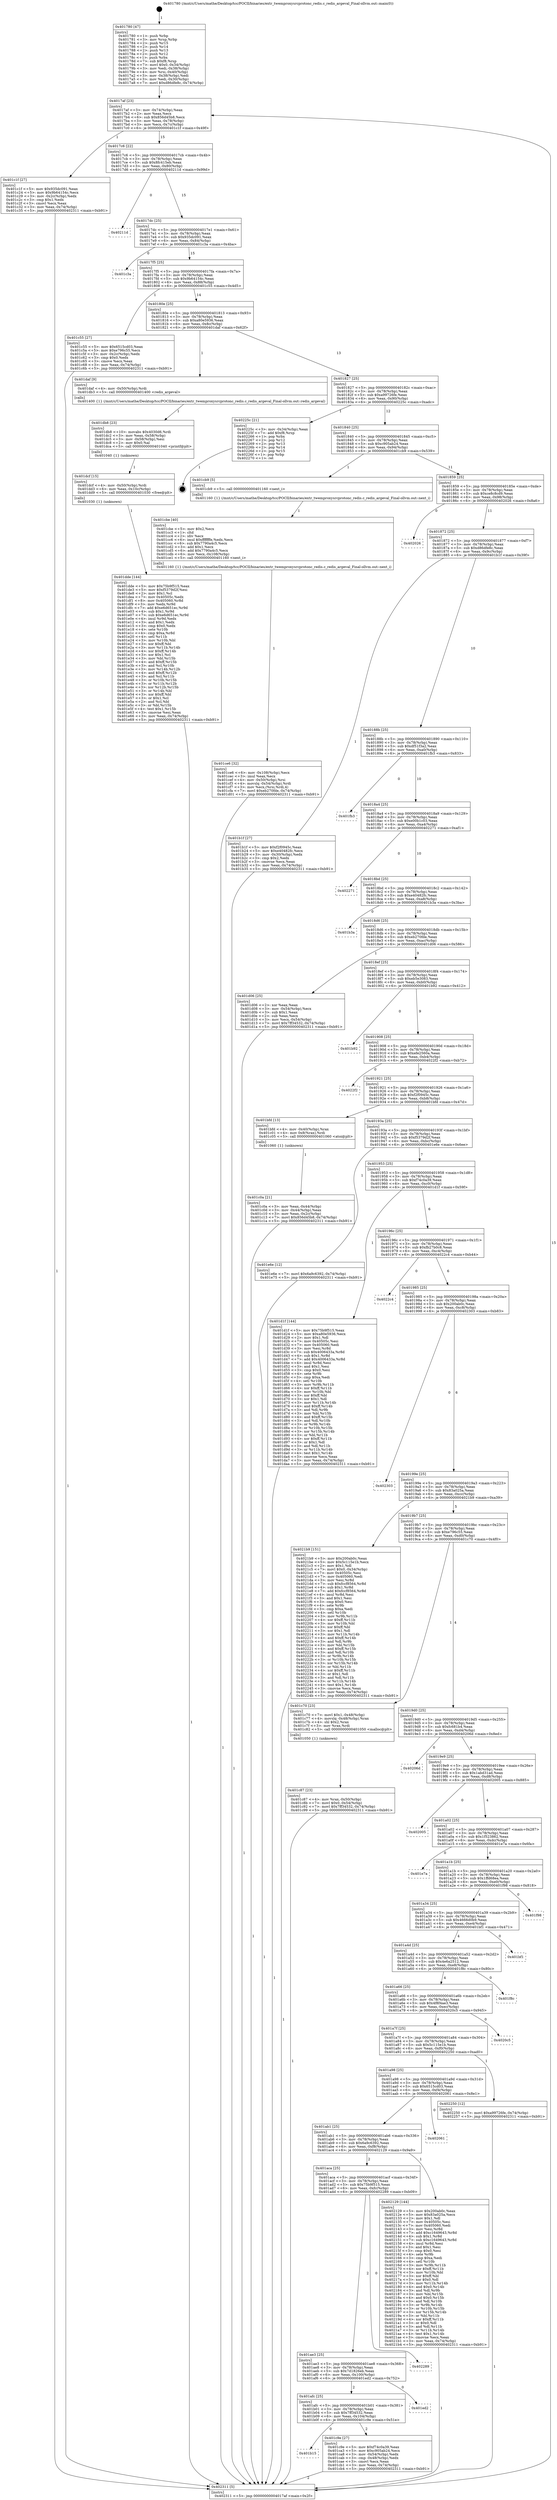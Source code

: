 digraph "0x401780" {
  label = "0x401780 (/mnt/c/Users/mathe/Desktop/tcc/POCII/binaries/extr_twemproxysrcprotonc_redis.c_redis_argeval_Final-ollvm.out::main(0))"
  labelloc = "t"
  node[shape=record]

  Entry [label="",width=0.3,height=0.3,shape=circle,fillcolor=black,style=filled]
  "0x4017af" [label="{
     0x4017af [23]\l
     | [instrs]\l
     &nbsp;&nbsp;0x4017af \<+3\>: mov -0x74(%rbp),%eax\l
     &nbsp;&nbsp;0x4017b2 \<+2\>: mov %eax,%ecx\l
     &nbsp;&nbsp;0x4017b4 \<+6\>: sub $0x856d45b8,%ecx\l
     &nbsp;&nbsp;0x4017ba \<+3\>: mov %eax,-0x78(%rbp)\l
     &nbsp;&nbsp;0x4017bd \<+3\>: mov %ecx,-0x7c(%rbp)\l
     &nbsp;&nbsp;0x4017c0 \<+6\>: je 0000000000401c1f \<main+0x49f\>\l
  }"]
  "0x401c1f" [label="{
     0x401c1f [27]\l
     | [instrs]\l
     &nbsp;&nbsp;0x401c1f \<+5\>: mov $0x935dc091,%eax\l
     &nbsp;&nbsp;0x401c24 \<+5\>: mov $0x9b64154c,%ecx\l
     &nbsp;&nbsp;0x401c29 \<+3\>: mov -0x2c(%rbp),%edx\l
     &nbsp;&nbsp;0x401c2c \<+3\>: cmp $0x1,%edx\l
     &nbsp;&nbsp;0x401c2f \<+3\>: cmovl %ecx,%eax\l
     &nbsp;&nbsp;0x401c32 \<+3\>: mov %eax,-0x74(%rbp)\l
     &nbsp;&nbsp;0x401c35 \<+5\>: jmp 0000000000402311 \<main+0xb91\>\l
  }"]
  "0x4017c6" [label="{
     0x4017c6 [22]\l
     | [instrs]\l
     &nbsp;&nbsp;0x4017c6 \<+5\>: jmp 00000000004017cb \<main+0x4b\>\l
     &nbsp;&nbsp;0x4017cb \<+3\>: mov -0x78(%rbp),%eax\l
     &nbsp;&nbsp;0x4017ce \<+5\>: sub $0x8fc415eb,%eax\l
     &nbsp;&nbsp;0x4017d3 \<+3\>: mov %eax,-0x80(%rbp)\l
     &nbsp;&nbsp;0x4017d6 \<+6\>: je 000000000040211d \<main+0x99d\>\l
  }"]
  Exit [label="",width=0.3,height=0.3,shape=circle,fillcolor=black,style=filled,peripheries=2]
  "0x40211d" [label="{
     0x40211d\l
  }", style=dashed]
  "0x4017dc" [label="{
     0x4017dc [25]\l
     | [instrs]\l
     &nbsp;&nbsp;0x4017dc \<+5\>: jmp 00000000004017e1 \<main+0x61\>\l
     &nbsp;&nbsp;0x4017e1 \<+3\>: mov -0x78(%rbp),%eax\l
     &nbsp;&nbsp;0x4017e4 \<+5\>: sub $0x935dc091,%eax\l
     &nbsp;&nbsp;0x4017e9 \<+6\>: mov %eax,-0x84(%rbp)\l
     &nbsp;&nbsp;0x4017ef \<+6\>: je 0000000000401c3a \<main+0x4ba\>\l
  }"]
  "0x401dde" [label="{
     0x401dde [144]\l
     | [instrs]\l
     &nbsp;&nbsp;0x401dde \<+5\>: mov $0x75b9f515,%eax\l
     &nbsp;&nbsp;0x401de3 \<+5\>: mov $0xf5379d2f,%esi\l
     &nbsp;&nbsp;0x401de8 \<+2\>: mov $0x1,%cl\l
     &nbsp;&nbsp;0x401dea \<+7\>: mov 0x40505c,%edx\l
     &nbsp;&nbsp;0x401df1 \<+8\>: mov 0x405060,%r8d\l
     &nbsp;&nbsp;0x401df9 \<+3\>: mov %edx,%r9d\l
     &nbsp;&nbsp;0x401dfc \<+7\>: add $0xe6d651ec,%r9d\l
     &nbsp;&nbsp;0x401e03 \<+4\>: sub $0x1,%r9d\l
     &nbsp;&nbsp;0x401e07 \<+7\>: sub $0xe6d651ec,%r9d\l
     &nbsp;&nbsp;0x401e0e \<+4\>: imul %r9d,%edx\l
     &nbsp;&nbsp;0x401e12 \<+3\>: and $0x1,%edx\l
     &nbsp;&nbsp;0x401e15 \<+3\>: cmp $0x0,%edx\l
     &nbsp;&nbsp;0x401e18 \<+4\>: sete %r10b\l
     &nbsp;&nbsp;0x401e1c \<+4\>: cmp $0xa,%r8d\l
     &nbsp;&nbsp;0x401e20 \<+4\>: setl %r11b\l
     &nbsp;&nbsp;0x401e24 \<+3\>: mov %r10b,%bl\l
     &nbsp;&nbsp;0x401e27 \<+3\>: xor $0xff,%bl\l
     &nbsp;&nbsp;0x401e2a \<+3\>: mov %r11b,%r14b\l
     &nbsp;&nbsp;0x401e2d \<+4\>: xor $0xff,%r14b\l
     &nbsp;&nbsp;0x401e31 \<+3\>: xor $0x1,%cl\l
     &nbsp;&nbsp;0x401e34 \<+3\>: mov %bl,%r15b\l
     &nbsp;&nbsp;0x401e37 \<+4\>: and $0xff,%r15b\l
     &nbsp;&nbsp;0x401e3b \<+3\>: and %cl,%r10b\l
     &nbsp;&nbsp;0x401e3e \<+3\>: mov %r14b,%r12b\l
     &nbsp;&nbsp;0x401e41 \<+4\>: and $0xff,%r12b\l
     &nbsp;&nbsp;0x401e45 \<+3\>: and %cl,%r11b\l
     &nbsp;&nbsp;0x401e48 \<+3\>: or %r10b,%r15b\l
     &nbsp;&nbsp;0x401e4b \<+3\>: or %r11b,%r12b\l
     &nbsp;&nbsp;0x401e4e \<+3\>: xor %r12b,%r15b\l
     &nbsp;&nbsp;0x401e51 \<+3\>: or %r14b,%bl\l
     &nbsp;&nbsp;0x401e54 \<+3\>: xor $0xff,%bl\l
     &nbsp;&nbsp;0x401e57 \<+3\>: or $0x1,%cl\l
     &nbsp;&nbsp;0x401e5a \<+2\>: and %cl,%bl\l
     &nbsp;&nbsp;0x401e5c \<+3\>: or %bl,%r15b\l
     &nbsp;&nbsp;0x401e5f \<+4\>: test $0x1,%r15b\l
     &nbsp;&nbsp;0x401e63 \<+3\>: cmovne %esi,%eax\l
     &nbsp;&nbsp;0x401e66 \<+3\>: mov %eax,-0x74(%rbp)\l
     &nbsp;&nbsp;0x401e69 \<+5\>: jmp 0000000000402311 \<main+0xb91\>\l
  }"]
  "0x401c3a" [label="{
     0x401c3a\l
  }", style=dashed]
  "0x4017f5" [label="{
     0x4017f5 [25]\l
     | [instrs]\l
     &nbsp;&nbsp;0x4017f5 \<+5\>: jmp 00000000004017fa \<main+0x7a\>\l
     &nbsp;&nbsp;0x4017fa \<+3\>: mov -0x78(%rbp),%eax\l
     &nbsp;&nbsp;0x4017fd \<+5\>: sub $0x9b64154c,%eax\l
     &nbsp;&nbsp;0x401802 \<+6\>: mov %eax,-0x88(%rbp)\l
     &nbsp;&nbsp;0x401808 \<+6\>: je 0000000000401c55 \<main+0x4d5\>\l
  }"]
  "0x401dcf" [label="{
     0x401dcf [15]\l
     | [instrs]\l
     &nbsp;&nbsp;0x401dcf \<+4\>: mov -0x50(%rbp),%rdi\l
     &nbsp;&nbsp;0x401dd3 \<+6\>: mov %eax,-0x10c(%rbp)\l
     &nbsp;&nbsp;0x401dd9 \<+5\>: call 0000000000401030 \<free@plt\>\l
     | [calls]\l
     &nbsp;&nbsp;0x401030 \{1\} (unknown)\l
  }"]
  "0x401c55" [label="{
     0x401c55 [27]\l
     | [instrs]\l
     &nbsp;&nbsp;0x401c55 \<+5\>: mov $0x6515cd03,%eax\l
     &nbsp;&nbsp;0x401c5a \<+5\>: mov $0xe796c55,%ecx\l
     &nbsp;&nbsp;0x401c5f \<+3\>: mov -0x2c(%rbp),%edx\l
     &nbsp;&nbsp;0x401c62 \<+3\>: cmp $0x0,%edx\l
     &nbsp;&nbsp;0x401c65 \<+3\>: cmove %ecx,%eax\l
     &nbsp;&nbsp;0x401c68 \<+3\>: mov %eax,-0x74(%rbp)\l
     &nbsp;&nbsp;0x401c6b \<+5\>: jmp 0000000000402311 \<main+0xb91\>\l
  }"]
  "0x40180e" [label="{
     0x40180e [25]\l
     | [instrs]\l
     &nbsp;&nbsp;0x40180e \<+5\>: jmp 0000000000401813 \<main+0x93\>\l
     &nbsp;&nbsp;0x401813 \<+3\>: mov -0x78(%rbp),%eax\l
     &nbsp;&nbsp;0x401816 \<+5\>: sub $0xa80e5936,%eax\l
     &nbsp;&nbsp;0x40181b \<+6\>: mov %eax,-0x8c(%rbp)\l
     &nbsp;&nbsp;0x401821 \<+6\>: je 0000000000401daf \<main+0x62f\>\l
  }"]
  "0x401db8" [label="{
     0x401db8 [23]\l
     | [instrs]\l
     &nbsp;&nbsp;0x401db8 \<+10\>: movabs $0x4030d6,%rdi\l
     &nbsp;&nbsp;0x401dc2 \<+3\>: mov %eax,-0x58(%rbp)\l
     &nbsp;&nbsp;0x401dc5 \<+3\>: mov -0x58(%rbp),%esi\l
     &nbsp;&nbsp;0x401dc8 \<+2\>: mov $0x0,%al\l
     &nbsp;&nbsp;0x401dca \<+5\>: call 0000000000401040 \<printf@plt\>\l
     | [calls]\l
     &nbsp;&nbsp;0x401040 \{1\} (unknown)\l
  }"]
  "0x401daf" [label="{
     0x401daf [9]\l
     | [instrs]\l
     &nbsp;&nbsp;0x401daf \<+4\>: mov -0x50(%rbp),%rdi\l
     &nbsp;&nbsp;0x401db3 \<+5\>: call 0000000000401400 \<redis_argeval\>\l
     | [calls]\l
     &nbsp;&nbsp;0x401400 \{1\} (/mnt/c/Users/mathe/Desktop/tcc/POCII/binaries/extr_twemproxysrcprotonc_redis.c_redis_argeval_Final-ollvm.out::redis_argeval)\l
  }"]
  "0x401827" [label="{
     0x401827 [25]\l
     | [instrs]\l
     &nbsp;&nbsp;0x401827 \<+5\>: jmp 000000000040182c \<main+0xac\>\l
     &nbsp;&nbsp;0x40182c \<+3\>: mov -0x78(%rbp),%eax\l
     &nbsp;&nbsp;0x40182f \<+5\>: sub $0xa99726fe,%eax\l
     &nbsp;&nbsp;0x401834 \<+6\>: mov %eax,-0x90(%rbp)\l
     &nbsp;&nbsp;0x40183a \<+6\>: je 000000000040225c \<main+0xadc\>\l
  }"]
  "0x401ce6" [label="{
     0x401ce6 [32]\l
     | [instrs]\l
     &nbsp;&nbsp;0x401ce6 \<+6\>: mov -0x108(%rbp),%ecx\l
     &nbsp;&nbsp;0x401cec \<+3\>: imul %eax,%ecx\l
     &nbsp;&nbsp;0x401cef \<+4\>: mov -0x50(%rbp),%rsi\l
     &nbsp;&nbsp;0x401cf3 \<+4\>: movslq -0x54(%rbp),%rdi\l
     &nbsp;&nbsp;0x401cf7 \<+3\>: mov %ecx,(%rsi,%rdi,4)\l
     &nbsp;&nbsp;0x401cfa \<+7\>: movl $0xeb270fde,-0x74(%rbp)\l
     &nbsp;&nbsp;0x401d01 \<+5\>: jmp 0000000000402311 \<main+0xb91\>\l
  }"]
  "0x40225c" [label="{
     0x40225c [21]\l
     | [instrs]\l
     &nbsp;&nbsp;0x40225c \<+3\>: mov -0x34(%rbp),%eax\l
     &nbsp;&nbsp;0x40225f \<+7\>: add $0xf8,%rsp\l
     &nbsp;&nbsp;0x402266 \<+1\>: pop %rbx\l
     &nbsp;&nbsp;0x402267 \<+2\>: pop %r12\l
     &nbsp;&nbsp;0x402269 \<+2\>: pop %r13\l
     &nbsp;&nbsp;0x40226b \<+2\>: pop %r14\l
     &nbsp;&nbsp;0x40226d \<+2\>: pop %r15\l
     &nbsp;&nbsp;0x40226f \<+1\>: pop %rbp\l
     &nbsp;&nbsp;0x402270 \<+1\>: ret\l
  }"]
  "0x401840" [label="{
     0x401840 [25]\l
     | [instrs]\l
     &nbsp;&nbsp;0x401840 \<+5\>: jmp 0000000000401845 \<main+0xc5\>\l
     &nbsp;&nbsp;0x401845 \<+3\>: mov -0x78(%rbp),%eax\l
     &nbsp;&nbsp;0x401848 \<+5\>: sub $0xc905ab24,%eax\l
     &nbsp;&nbsp;0x40184d \<+6\>: mov %eax,-0x94(%rbp)\l
     &nbsp;&nbsp;0x401853 \<+6\>: je 0000000000401cb9 \<main+0x539\>\l
  }"]
  "0x401cbe" [label="{
     0x401cbe [40]\l
     | [instrs]\l
     &nbsp;&nbsp;0x401cbe \<+5\>: mov $0x2,%ecx\l
     &nbsp;&nbsp;0x401cc3 \<+1\>: cltd\l
     &nbsp;&nbsp;0x401cc4 \<+2\>: idiv %ecx\l
     &nbsp;&nbsp;0x401cc6 \<+6\>: imul $0xfffffffe,%edx,%ecx\l
     &nbsp;&nbsp;0x401ccc \<+6\>: sub $0x7790a4c5,%ecx\l
     &nbsp;&nbsp;0x401cd2 \<+3\>: add $0x1,%ecx\l
     &nbsp;&nbsp;0x401cd5 \<+6\>: add $0x7790a4c5,%ecx\l
     &nbsp;&nbsp;0x401cdb \<+6\>: mov %ecx,-0x108(%rbp)\l
     &nbsp;&nbsp;0x401ce1 \<+5\>: call 0000000000401160 \<next_i\>\l
     | [calls]\l
     &nbsp;&nbsp;0x401160 \{1\} (/mnt/c/Users/mathe/Desktop/tcc/POCII/binaries/extr_twemproxysrcprotonc_redis.c_redis_argeval_Final-ollvm.out::next_i)\l
  }"]
  "0x401cb9" [label="{
     0x401cb9 [5]\l
     | [instrs]\l
     &nbsp;&nbsp;0x401cb9 \<+5\>: call 0000000000401160 \<next_i\>\l
     | [calls]\l
     &nbsp;&nbsp;0x401160 \{1\} (/mnt/c/Users/mathe/Desktop/tcc/POCII/binaries/extr_twemproxysrcprotonc_redis.c_redis_argeval_Final-ollvm.out::next_i)\l
  }"]
  "0x401859" [label="{
     0x401859 [25]\l
     | [instrs]\l
     &nbsp;&nbsp;0x401859 \<+5\>: jmp 000000000040185e \<main+0xde\>\l
     &nbsp;&nbsp;0x40185e \<+3\>: mov -0x78(%rbp),%eax\l
     &nbsp;&nbsp;0x401861 \<+5\>: sub $0xce8c8cd9,%eax\l
     &nbsp;&nbsp;0x401866 \<+6\>: mov %eax,-0x98(%rbp)\l
     &nbsp;&nbsp;0x40186c \<+6\>: je 0000000000402026 \<main+0x8a6\>\l
  }"]
  "0x401b15" [label="{
     0x401b15\l
  }", style=dashed]
  "0x402026" [label="{
     0x402026\l
  }", style=dashed]
  "0x401872" [label="{
     0x401872 [25]\l
     | [instrs]\l
     &nbsp;&nbsp;0x401872 \<+5\>: jmp 0000000000401877 \<main+0xf7\>\l
     &nbsp;&nbsp;0x401877 \<+3\>: mov -0x78(%rbp),%eax\l
     &nbsp;&nbsp;0x40187a \<+5\>: sub $0xd86dfe8c,%eax\l
     &nbsp;&nbsp;0x40187f \<+6\>: mov %eax,-0x9c(%rbp)\l
     &nbsp;&nbsp;0x401885 \<+6\>: je 0000000000401b1f \<main+0x39f\>\l
  }"]
  "0x401c9e" [label="{
     0x401c9e [27]\l
     | [instrs]\l
     &nbsp;&nbsp;0x401c9e \<+5\>: mov $0xf74c0a39,%eax\l
     &nbsp;&nbsp;0x401ca3 \<+5\>: mov $0xc905ab24,%ecx\l
     &nbsp;&nbsp;0x401ca8 \<+3\>: mov -0x54(%rbp),%edx\l
     &nbsp;&nbsp;0x401cab \<+3\>: cmp -0x48(%rbp),%edx\l
     &nbsp;&nbsp;0x401cae \<+3\>: cmovl %ecx,%eax\l
     &nbsp;&nbsp;0x401cb1 \<+3\>: mov %eax,-0x74(%rbp)\l
     &nbsp;&nbsp;0x401cb4 \<+5\>: jmp 0000000000402311 \<main+0xb91\>\l
  }"]
  "0x401b1f" [label="{
     0x401b1f [27]\l
     | [instrs]\l
     &nbsp;&nbsp;0x401b1f \<+5\>: mov $0xf2f0945c,%eax\l
     &nbsp;&nbsp;0x401b24 \<+5\>: mov $0xe40482fc,%ecx\l
     &nbsp;&nbsp;0x401b29 \<+3\>: mov -0x30(%rbp),%edx\l
     &nbsp;&nbsp;0x401b2c \<+3\>: cmp $0x2,%edx\l
     &nbsp;&nbsp;0x401b2f \<+3\>: cmovne %ecx,%eax\l
     &nbsp;&nbsp;0x401b32 \<+3\>: mov %eax,-0x74(%rbp)\l
     &nbsp;&nbsp;0x401b35 \<+5\>: jmp 0000000000402311 \<main+0xb91\>\l
  }"]
  "0x40188b" [label="{
     0x40188b [25]\l
     | [instrs]\l
     &nbsp;&nbsp;0x40188b \<+5\>: jmp 0000000000401890 \<main+0x110\>\l
     &nbsp;&nbsp;0x401890 \<+3\>: mov -0x78(%rbp),%eax\l
     &nbsp;&nbsp;0x401893 \<+5\>: sub $0xdf51f3a2,%eax\l
     &nbsp;&nbsp;0x401898 \<+6\>: mov %eax,-0xa0(%rbp)\l
     &nbsp;&nbsp;0x40189e \<+6\>: je 0000000000401fb3 \<main+0x833\>\l
  }"]
  "0x402311" [label="{
     0x402311 [5]\l
     | [instrs]\l
     &nbsp;&nbsp;0x402311 \<+5\>: jmp 00000000004017af \<main+0x2f\>\l
  }"]
  "0x401780" [label="{
     0x401780 [47]\l
     | [instrs]\l
     &nbsp;&nbsp;0x401780 \<+1\>: push %rbp\l
     &nbsp;&nbsp;0x401781 \<+3\>: mov %rsp,%rbp\l
     &nbsp;&nbsp;0x401784 \<+2\>: push %r15\l
     &nbsp;&nbsp;0x401786 \<+2\>: push %r14\l
     &nbsp;&nbsp;0x401788 \<+2\>: push %r13\l
     &nbsp;&nbsp;0x40178a \<+2\>: push %r12\l
     &nbsp;&nbsp;0x40178c \<+1\>: push %rbx\l
     &nbsp;&nbsp;0x40178d \<+7\>: sub $0xf8,%rsp\l
     &nbsp;&nbsp;0x401794 \<+7\>: movl $0x0,-0x34(%rbp)\l
     &nbsp;&nbsp;0x40179b \<+3\>: mov %edi,-0x38(%rbp)\l
     &nbsp;&nbsp;0x40179e \<+4\>: mov %rsi,-0x40(%rbp)\l
     &nbsp;&nbsp;0x4017a2 \<+3\>: mov -0x38(%rbp),%edi\l
     &nbsp;&nbsp;0x4017a5 \<+3\>: mov %edi,-0x30(%rbp)\l
     &nbsp;&nbsp;0x4017a8 \<+7\>: movl $0xd86dfe8c,-0x74(%rbp)\l
  }"]
  "0x401afc" [label="{
     0x401afc [25]\l
     | [instrs]\l
     &nbsp;&nbsp;0x401afc \<+5\>: jmp 0000000000401b01 \<main+0x381\>\l
     &nbsp;&nbsp;0x401b01 \<+3\>: mov -0x78(%rbp),%eax\l
     &nbsp;&nbsp;0x401b04 \<+5\>: sub $0x7ff34532,%eax\l
     &nbsp;&nbsp;0x401b09 \<+6\>: mov %eax,-0x104(%rbp)\l
     &nbsp;&nbsp;0x401b0f \<+6\>: je 0000000000401c9e \<main+0x51e\>\l
  }"]
  "0x401fb3" [label="{
     0x401fb3\l
  }", style=dashed]
  "0x4018a4" [label="{
     0x4018a4 [25]\l
     | [instrs]\l
     &nbsp;&nbsp;0x4018a4 \<+5\>: jmp 00000000004018a9 \<main+0x129\>\l
     &nbsp;&nbsp;0x4018a9 \<+3\>: mov -0x78(%rbp),%eax\l
     &nbsp;&nbsp;0x4018ac \<+5\>: sub $0xe00b1c03,%eax\l
     &nbsp;&nbsp;0x4018b1 \<+6\>: mov %eax,-0xa4(%rbp)\l
     &nbsp;&nbsp;0x4018b7 \<+6\>: je 0000000000402271 \<main+0xaf1\>\l
  }"]
  "0x401ed2" [label="{
     0x401ed2\l
  }", style=dashed]
  "0x402271" [label="{
     0x402271\l
  }", style=dashed]
  "0x4018bd" [label="{
     0x4018bd [25]\l
     | [instrs]\l
     &nbsp;&nbsp;0x4018bd \<+5\>: jmp 00000000004018c2 \<main+0x142\>\l
     &nbsp;&nbsp;0x4018c2 \<+3\>: mov -0x78(%rbp),%eax\l
     &nbsp;&nbsp;0x4018c5 \<+5\>: sub $0xe40482fc,%eax\l
     &nbsp;&nbsp;0x4018ca \<+6\>: mov %eax,-0xa8(%rbp)\l
     &nbsp;&nbsp;0x4018d0 \<+6\>: je 0000000000401b3a \<main+0x3ba\>\l
  }"]
  "0x401ae3" [label="{
     0x401ae3 [25]\l
     | [instrs]\l
     &nbsp;&nbsp;0x401ae3 \<+5\>: jmp 0000000000401ae8 \<main+0x368\>\l
     &nbsp;&nbsp;0x401ae8 \<+3\>: mov -0x78(%rbp),%eax\l
     &nbsp;&nbsp;0x401aeb \<+5\>: sub $0x7d1826eb,%eax\l
     &nbsp;&nbsp;0x401af0 \<+6\>: mov %eax,-0x100(%rbp)\l
     &nbsp;&nbsp;0x401af6 \<+6\>: je 0000000000401ed2 \<main+0x752\>\l
  }"]
  "0x401b3a" [label="{
     0x401b3a\l
  }", style=dashed]
  "0x4018d6" [label="{
     0x4018d6 [25]\l
     | [instrs]\l
     &nbsp;&nbsp;0x4018d6 \<+5\>: jmp 00000000004018db \<main+0x15b\>\l
     &nbsp;&nbsp;0x4018db \<+3\>: mov -0x78(%rbp),%eax\l
     &nbsp;&nbsp;0x4018de \<+5\>: sub $0xeb270fde,%eax\l
     &nbsp;&nbsp;0x4018e3 \<+6\>: mov %eax,-0xac(%rbp)\l
     &nbsp;&nbsp;0x4018e9 \<+6\>: je 0000000000401d06 \<main+0x586\>\l
  }"]
  "0x402289" [label="{
     0x402289\l
  }", style=dashed]
  "0x401d06" [label="{
     0x401d06 [25]\l
     | [instrs]\l
     &nbsp;&nbsp;0x401d06 \<+2\>: xor %eax,%eax\l
     &nbsp;&nbsp;0x401d08 \<+3\>: mov -0x54(%rbp),%ecx\l
     &nbsp;&nbsp;0x401d0b \<+3\>: sub $0x1,%eax\l
     &nbsp;&nbsp;0x401d0e \<+2\>: sub %eax,%ecx\l
     &nbsp;&nbsp;0x401d10 \<+3\>: mov %ecx,-0x54(%rbp)\l
     &nbsp;&nbsp;0x401d13 \<+7\>: movl $0x7ff34532,-0x74(%rbp)\l
     &nbsp;&nbsp;0x401d1a \<+5\>: jmp 0000000000402311 \<main+0xb91\>\l
  }"]
  "0x4018ef" [label="{
     0x4018ef [25]\l
     | [instrs]\l
     &nbsp;&nbsp;0x4018ef \<+5\>: jmp 00000000004018f4 \<main+0x174\>\l
     &nbsp;&nbsp;0x4018f4 \<+3\>: mov -0x78(%rbp),%eax\l
     &nbsp;&nbsp;0x4018f7 \<+5\>: sub $0xeb5e3083,%eax\l
     &nbsp;&nbsp;0x4018fc \<+6\>: mov %eax,-0xb0(%rbp)\l
     &nbsp;&nbsp;0x401902 \<+6\>: je 0000000000401b92 \<main+0x412\>\l
  }"]
  "0x401aca" [label="{
     0x401aca [25]\l
     | [instrs]\l
     &nbsp;&nbsp;0x401aca \<+5\>: jmp 0000000000401acf \<main+0x34f\>\l
     &nbsp;&nbsp;0x401acf \<+3\>: mov -0x78(%rbp),%eax\l
     &nbsp;&nbsp;0x401ad2 \<+5\>: sub $0x75b9f515,%eax\l
     &nbsp;&nbsp;0x401ad7 \<+6\>: mov %eax,-0xfc(%rbp)\l
     &nbsp;&nbsp;0x401add \<+6\>: je 0000000000402289 \<main+0xb09\>\l
  }"]
  "0x401b92" [label="{
     0x401b92\l
  }", style=dashed]
  "0x401908" [label="{
     0x401908 [25]\l
     | [instrs]\l
     &nbsp;&nbsp;0x401908 \<+5\>: jmp 000000000040190d \<main+0x18d\>\l
     &nbsp;&nbsp;0x40190d \<+3\>: mov -0x78(%rbp),%eax\l
     &nbsp;&nbsp;0x401910 \<+5\>: sub $0xefe2560a,%eax\l
     &nbsp;&nbsp;0x401915 \<+6\>: mov %eax,-0xb4(%rbp)\l
     &nbsp;&nbsp;0x40191b \<+6\>: je 00000000004022f2 \<main+0xb72\>\l
  }"]
  "0x402129" [label="{
     0x402129 [144]\l
     | [instrs]\l
     &nbsp;&nbsp;0x402129 \<+5\>: mov $0x200ab0c,%eax\l
     &nbsp;&nbsp;0x40212e \<+5\>: mov $0x83a025a,%ecx\l
     &nbsp;&nbsp;0x402133 \<+2\>: mov $0x1,%dl\l
     &nbsp;&nbsp;0x402135 \<+7\>: mov 0x40505c,%esi\l
     &nbsp;&nbsp;0x40213c \<+7\>: mov 0x405060,%edi\l
     &nbsp;&nbsp;0x402143 \<+3\>: mov %esi,%r8d\l
     &nbsp;&nbsp;0x402146 \<+7\>: add $0xc1649643,%r8d\l
     &nbsp;&nbsp;0x40214d \<+4\>: sub $0x1,%r8d\l
     &nbsp;&nbsp;0x402151 \<+7\>: sub $0xc1649643,%r8d\l
     &nbsp;&nbsp;0x402158 \<+4\>: imul %r8d,%esi\l
     &nbsp;&nbsp;0x40215c \<+3\>: and $0x1,%esi\l
     &nbsp;&nbsp;0x40215f \<+3\>: cmp $0x0,%esi\l
     &nbsp;&nbsp;0x402162 \<+4\>: sete %r9b\l
     &nbsp;&nbsp;0x402166 \<+3\>: cmp $0xa,%edi\l
     &nbsp;&nbsp;0x402169 \<+4\>: setl %r10b\l
     &nbsp;&nbsp;0x40216d \<+3\>: mov %r9b,%r11b\l
     &nbsp;&nbsp;0x402170 \<+4\>: xor $0xff,%r11b\l
     &nbsp;&nbsp;0x402174 \<+3\>: mov %r10b,%bl\l
     &nbsp;&nbsp;0x402177 \<+3\>: xor $0xff,%bl\l
     &nbsp;&nbsp;0x40217a \<+3\>: xor $0x0,%dl\l
     &nbsp;&nbsp;0x40217d \<+3\>: mov %r11b,%r14b\l
     &nbsp;&nbsp;0x402180 \<+4\>: and $0x0,%r14b\l
     &nbsp;&nbsp;0x402184 \<+3\>: and %dl,%r9b\l
     &nbsp;&nbsp;0x402187 \<+3\>: mov %bl,%r15b\l
     &nbsp;&nbsp;0x40218a \<+4\>: and $0x0,%r15b\l
     &nbsp;&nbsp;0x40218e \<+3\>: and %dl,%r10b\l
     &nbsp;&nbsp;0x402191 \<+3\>: or %r9b,%r14b\l
     &nbsp;&nbsp;0x402194 \<+3\>: or %r10b,%r15b\l
     &nbsp;&nbsp;0x402197 \<+3\>: xor %r15b,%r14b\l
     &nbsp;&nbsp;0x40219a \<+3\>: or %bl,%r11b\l
     &nbsp;&nbsp;0x40219d \<+4\>: xor $0xff,%r11b\l
     &nbsp;&nbsp;0x4021a1 \<+3\>: or $0x0,%dl\l
     &nbsp;&nbsp;0x4021a4 \<+3\>: and %dl,%r11b\l
     &nbsp;&nbsp;0x4021a7 \<+3\>: or %r11b,%r14b\l
     &nbsp;&nbsp;0x4021aa \<+4\>: test $0x1,%r14b\l
     &nbsp;&nbsp;0x4021ae \<+3\>: cmovne %ecx,%eax\l
     &nbsp;&nbsp;0x4021b1 \<+3\>: mov %eax,-0x74(%rbp)\l
     &nbsp;&nbsp;0x4021b4 \<+5\>: jmp 0000000000402311 \<main+0xb91\>\l
  }"]
  "0x4022f2" [label="{
     0x4022f2\l
  }", style=dashed]
  "0x401921" [label="{
     0x401921 [25]\l
     | [instrs]\l
     &nbsp;&nbsp;0x401921 \<+5\>: jmp 0000000000401926 \<main+0x1a6\>\l
     &nbsp;&nbsp;0x401926 \<+3\>: mov -0x78(%rbp),%eax\l
     &nbsp;&nbsp;0x401929 \<+5\>: sub $0xf2f0945c,%eax\l
     &nbsp;&nbsp;0x40192e \<+6\>: mov %eax,-0xb8(%rbp)\l
     &nbsp;&nbsp;0x401934 \<+6\>: je 0000000000401bfd \<main+0x47d\>\l
  }"]
  "0x401ab1" [label="{
     0x401ab1 [25]\l
     | [instrs]\l
     &nbsp;&nbsp;0x401ab1 \<+5\>: jmp 0000000000401ab6 \<main+0x336\>\l
     &nbsp;&nbsp;0x401ab6 \<+3\>: mov -0x78(%rbp),%eax\l
     &nbsp;&nbsp;0x401ab9 \<+5\>: sub $0x6a9c6392,%eax\l
     &nbsp;&nbsp;0x401abe \<+6\>: mov %eax,-0xf8(%rbp)\l
     &nbsp;&nbsp;0x401ac4 \<+6\>: je 0000000000402129 \<main+0x9a9\>\l
  }"]
  "0x401bfd" [label="{
     0x401bfd [13]\l
     | [instrs]\l
     &nbsp;&nbsp;0x401bfd \<+4\>: mov -0x40(%rbp),%rax\l
     &nbsp;&nbsp;0x401c01 \<+4\>: mov 0x8(%rax),%rdi\l
     &nbsp;&nbsp;0x401c05 \<+5\>: call 0000000000401060 \<atoi@plt\>\l
     | [calls]\l
     &nbsp;&nbsp;0x401060 \{1\} (unknown)\l
  }"]
  "0x40193a" [label="{
     0x40193a [25]\l
     | [instrs]\l
     &nbsp;&nbsp;0x40193a \<+5\>: jmp 000000000040193f \<main+0x1bf\>\l
     &nbsp;&nbsp;0x40193f \<+3\>: mov -0x78(%rbp),%eax\l
     &nbsp;&nbsp;0x401942 \<+5\>: sub $0xf5379d2f,%eax\l
     &nbsp;&nbsp;0x401947 \<+6\>: mov %eax,-0xbc(%rbp)\l
     &nbsp;&nbsp;0x40194d \<+6\>: je 0000000000401e6e \<main+0x6ee\>\l
  }"]
  "0x401c0a" [label="{
     0x401c0a [21]\l
     | [instrs]\l
     &nbsp;&nbsp;0x401c0a \<+3\>: mov %eax,-0x44(%rbp)\l
     &nbsp;&nbsp;0x401c0d \<+3\>: mov -0x44(%rbp),%eax\l
     &nbsp;&nbsp;0x401c10 \<+3\>: mov %eax,-0x2c(%rbp)\l
     &nbsp;&nbsp;0x401c13 \<+7\>: movl $0x856d45b8,-0x74(%rbp)\l
     &nbsp;&nbsp;0x401c1a \<+5\>: jmp 0000000000402311 \<main+0xb91\>\l
  }"]
  "0x402061" [label="{
     0x402061\l
  }", style=dashed]
  "0x401e6e" [label="{
     0x401e6e [12]\l
     | [instrs]\l
     &nbsp;&nbsp;0x401e6e \<+7\>: movl $0x6a9c6392,-0x74(%rbp)\l
     &nbsp;&nbsp;0x401e75 \<+5\>: jmp 0000000000402311 \<main+0xb91\>\l
  }"]
  "0x401953" [label="{
     0x401953 [25]\l
     | [instrs]\l
     &nbsp;&nbsp;0x401953 \<+5\>: jmp 0000000000401958 \<main+0x1d8\>\l
     &nbsp;&nbsp;0x401958 \<+3\>: mov -0x78(%rbp),%eax\l
     &nbsp;&nbsp;0x40195b \<+5\>: sub $0xf74c0a39,%eax\l
     &nbsp;&nbsp;0x401960 \<+6\>: mov %eax,-0xc0(%rbp)\l
     &nbsp;&nbsp;0x401966 \<+6\>: je 0000000000401d1f \<main+0x59f\>\l
  }"]
  "0x401a98" [label="{
     0x401a98 [25]\l
     | [instrs]\l
     &nbsp;&nbsp;0x401a98 \<+5\>: jmp 0000000000401a9d \<main+0x31d\>\l
     &nbsp;&nbsp;0x401a9d \<+3\>: mov -0x78(%rbp),%eax\l
     &nbsp;&nbsp;0x401aa0 \<+5\>: sub $0x6515cd03,%eax\l
     &nbsp;&nbsp;0x401aa5 \<+6\>: mov %eax,-0xf4(%rbp)\l
     &nbsp;&nbsp;0x401aab \<+6\>: je 0000000000402061 \<main+0x8e1\>\l
  }"]
  "0x401d1f" [label="{
     0x401d1f [144]\l
     | [instrs]\l
     &nbsp;&nbsp;0x401d1f \<+5\>: mov $0x75b9f515,%eax\l
     &nbsp;&nbsp;0x401d24 \<+5\>: mov $0xa80e5936,%ecx\l
     &nbsp;&nbsp;0x401d29 \<+2\>: mov $0x1,%dl\l
     &nbsp;&nbsp;0x401d2b \<+7\>: mov 0x40505c,%esi\l
     &nbsp;&nbsp;0x401d32 \<+7\>: mov 0x405060,%edi\l
     &nbsp;&nbsp;0x401d39 \<+3\>: mov %esi,%r8d\l
     &nbsp;&nbsp;0x401d3c \<+7\>: sub $0x4006433a,%r8d\l
     &nbsp;&nbsp;0x401d43 \<+4\>: sub $0x1,%r8d\l
     &nbsp;&nbsp;0x401d47 \<+7\>: add $0x4006433a,%r8d\l
     &nbsp;&nbsp;0x401d4e \<+4\>: imul %r8d,%esi\l
     &nbsp;&nbsp;0x401d52 \<+3\>: and $0x1,%esi\l
     &nbsp;&nbsp;0x401d55 \<+3\>: cmp $0x0,%esi\l
     &nbsp;&nbsp;0x401d58 \<+4\>: sete %r9b\l
     &nbsp;&nbsp;0x401d5c \<+3\>: cmp $0xa,%edi\l
     &nbsp;&nbsp;0x401d5f \<+4\>: setl %r10b\l
     &nbsp;&nbsp;0x401d63 \<+3\>: mov %r9b,%r11b\l
     &nbsp;&nbsp;0x401d66 \<+4\>: xor $0xff,%r11b\l
     &nbsp;&nbsp;0x401d6a \<+3\>: mov %r10b,%bl\l
     &nbsp;&nbsp;0x401d6d \<+3\>: xor $0xff,%bl\l
     &nbsp;&nbsp;0x401d70 \<+3\>: xor $0x1,%dl\l
     &nbsp;&nbsp;0x401d73 \<+3\>: mov %r11b,%r14b\l
     &nbsp;&nbsp;0x401d76 \<+4\>: and $0xff,%r14b\l
     &nbsp;&nbsp;0x401d7a \<+3\>: and %dl,%r9b\l
     &nbsp;&nbsp;0x401d7d \<+3\>: mov %bl,%r15b\l
     &nbsp;&nbsp;0x401d80 \<+4\>: and $0xff,%r15b\l
     &nbsp;&nbsp;0x401d84 \<+3\>: and %dl,%r10b\l
     &nbsp;&nbsp;0x401d87 \<+3\>: or %r9b,%r14b\l
     &nbsp;&nbsp;0x401d8a \<+3\>: or %r10b,%r15b\l
     &nbsp;&nbsp;0x401d8d \<+3\>: xor %r15b,%r14b\l
     &nbsp;&nbsp;0x401d90 \<+3\>: or %bl,%r11b\l
     &nbsp;&nbsp;0x401d93 \<+4\>: xor $0xff,%r11b\l
     &nbsp;&nbsp;0x401d97 \<+3\>: or $0x1,%dl\l
     &nbsp;&nbsp;0x401d9a \<+3\>: and %dl,%r11b\l
     &nbsp;&nbsp;0x401d9d \<+3\>: or %r11b,%r14b\l
     &nbsp;&nbsp;0x401da0 \<+4\>: test $0x1,%r14b\l
     &nbsp;&nbsp;0x401da4 \<+3\>: cmovne %ecx,%eax\l
     &nbsp;&nbsp;0x401da7 \<+3\>: mov %eax,-0x74(%rbp)\l
     &nbsp;&nbsp;0x401daa \<+5\>: jmp 0000000000402311 \<main+0xb91\>\l
  }"]
  "0x40196c" [label="{
     0x40196c [25]\l
     | [instrs]\l
     &nbsp;&nbsp;0x40196c \<+5\>: jmp 0000000000401971 \<main+0x1f1\>\l
     &nbsp;&nbsp;0x401971 \<+3\>: mov -0x78(%rbp),%eax\l
     &nbsp;&nbsp;0x401974 \<+5\>: sub $0xfb27b0c8,%eax\l
     &nbsp;&nbsp;0x401979 \<+6\>: mov %eax,-0xc4(%rbp)\l
     &nbsp;&nbsp;0x40197f \<+6\>: je 00000000004022c4 \<main+0xb44\>\l
  }"]
  "0x402250" [label="{
     0x402250 [12]\l
     | [instrs]\l
     &nbsp;&nbsp;0x402250 \<+7\>: movl $0xa99726fe,-0x74(%rbp)\l
     &nbsp;&nbsp;0x402257 \<+5\>: jmp 0000000000402311 \<main+0xb91\>\l
  }"]
  "0x4022c4" [label="{
     0x4022c4\l
  }", style=dashed]
  "0x401985" [label="{
     0x401985 [25]\l
     | [instrs]\l
     &nbsp;&nbsp;0x401985 \<+5\>: jmp 000000000040198a \<main+0x20a\>\l
     &nbsp;&nbsp;0x40198a \<+3\>: mov -0x78(%rbp),%eax\l
     &nbsp;&nbsp;0x40198d \<+5\>: sub $0x200ab0c,%eax\l
     &nbsp;&nbsp;0x401992 \<+6\>: mov %eax,-0xc8(%rbp)\l
     &nbsp;&nbsp;0x401998 \<+6\>: je 0000000000402303 \<main+0xb83\>\l
  }"]
  "0x401a7f" [label="{
     0x401a7f [25]\l
     | [instrs]\l
     &nbsp;&nbsp;0x401a7f \<+5\>: jmp 0000000000401a84 \<main+0x304\>\l
     &nbsp;&nbsp;0x401a84 \<+3\>: mov -0x78(%rbp),%eax\l
     &nbsp;&nbsp;0x401a87 \<+5\>: sub $0x5c115e1b,%eax\l
     &nbsp;&nbsp;0x401a8c \<+6\>: mov %eax,-0xf0(%rbp)\l
     &nbsp;&nbsp;0x401a92 \<+6\>: je 0000000000402250 \<main+0xad0\>\l
  }"]
  "0x402303" [label="{
     0x402303\l
  }", style=dashed]
  "0x40199e" [label="{
     0x40199e [25]\l
     | [instrs]\l
     &nbsp;&nbsp;0x40199e \<+5\>: jmp 00000000004019a3 \<main+0x223\>\l
     &nbsp;&nbsp;0x4019a3 \<+3\>: mov -0x78(%rbp),%eax\l
     &nbsp;&nbsp;0x4019a6 \<+5\>: sub $0x83a025a,%eax\l
     &nbsp;&nbsp;0x4019ab \<+6\>: mov %eax,-0xcc(%rbp)\l
     &nbsp;&nbsp;0x4019b1 \<+6\>: je 00000000004021b9 \<main+0xa39\>\l
  }"]
  "0x4020c5" [label="{
     0x4020c5\l
  }", style=dashed]
  "0x4021b9" [label="{
     0x4021b9 [151]\l
     | [instrs]\l
     &nbsp;&nbsp;0x4021b9 \<+5\>: mov $0x200ab0c,%eax\l
     &nbsp;&nbsp;0x4021be \<+5\>: mov $0x5c115e1b,%ecx\l
     &nbsp;&nbsp;0x4021c3 \<+2\>: mov $0x1,%dl\l
     &nbsp;&nbsp;0x4021c5 \<+7\>: movl $0x0,-0x34(%rbp)\l
     &nbsp;&nbsp;0x4021cc \<+7\>: mov 0x40505c,%esi\l
     &nbsp;&nbsp;0x4021d3 \<+7\>: mov 0x405060,%edi\l
     &nbsp;&nbsp;0x4021da \<+3\>: mov %esi,%r8d\l
     &nbsp;&nbsp;0x4021dd \<+7\>: sub $0xfccf8564,%r8d\l
     &nbsp;&nbsp;0x4021e4 \<+4\>: sub $0x1,%r8d\l
     &nbsp;&nbsp;0x4021e8 \<+7\>: add $0xfccf8564,%r8d\l
     &nbsp;&nbsp;0x4021ef \<+4\>: imul %r8d,%esi\l
     &nbsp;&nbsp;0x4021f3 \<+3\>: and $0x1,%esi\l
     &nbsp;&nbsp;0x4021f6 \<+3\>: cmp $0x0,%esi\l
     &nbsp;&nbsp;0x4021f9 \<+4\>: sete %r9b\l
     &nbsp;&nbsp;0x4021fd \<+3\>: cmp $0xa,%edi\l
     &nbsp;&nbsp;0x402200 \<+4\>: setl %r10b\l
     &nbsp;&nbsp;0x402204 \<+3\>: mov %r9b,%r11b\l
     &nbsp;&nbsp;0x402207 \<+4\>: xor $0xff,%r11b\l
     &nbsp;&nbsp;0x40220b \<+3\>: mov %r10b,%bl\l
     &nbsp;&nbsp;0x40220e \<+3\>: xor $0xff,%bl\l
     &nbsp;&nbsp;0x402211 \<+3\>: xor $0x1,%dl\l
     &nbsp;&nbsp;0x402214 \<+3\>: mov %r11b,%r14b\l
     &nbsp;&nbsp;0x402217 \<+4\>: and $0xff,%r14b\l
     &nbsp;&nbsp;0x40221b \<+3\>: and %dl,%r9b\l
     &nbsp;&nbsp;0x40221e \<+3\>: mov %bl,%r15b\l
     &nbsp;&nbsp;0x402221 \<+4\>: and $0xff,%r15b\l
     &nbsp;&nbsp;0x402225 \<+3\>: and %dl,%r10b\l
     &nbsp;&nbsp;0x402228 \<+3\>: or %r9b,%r14b\l
     &nbsp;&nbsp;0x40222b \<+3\>: or %r10b,%r15b\l
     &nbsp;&nbsp;0x40222e \<+3\>: xor %r15b,%r14b\l
     &nbsp;&nbsp;0x402231 \<+3\>: or %bl,%r11b\l
     &nbsp;&nbsp;0x402234 \<+4\>: xor $0xff,%r11b\l
     &nbsp;&nbsp;0x402238 \<+3\>: or $0x1,%dl\l
     &nbsp;&nbsp;0x40223b \<+3\>: and %dl,%r11b\l
     &nbsp;&nbsp;0x40223e \<+3\>: or %r11b,%r14b\l
     &nbsp;&nbsp;0x402241 \<+4\>: test $0x1,%r14b\l
     &nbsp;&nbsp;0x402245 \<+3\>: cmovne %ecx,%eax\l
     &nbsp;&nbsp;0x402248 \<+3\>: mov %eax,-0x74(%rbp)\l
     &nbsp;&nbsp;0x40224b \<+5\>: jmp 0000000000402311 \<main+0xb91\>\l
  }"]
  "0x4019b7" [label="{
     0x4019b7 [25]\l
     | [instrs]\l
     &nbsp;&nbsp;0x4019b7 \<+5\>: jmp 00000000004019bc \<main+0x23c\>\l
     &nbsp;&nbsp;0x4019bc \<+3\>: mov -0x78(%rbp),%eax\l
     &nbsp;&nbsp;0x4019bf \<+5\>: sub $0xe796c55,%eax\l
     &nbsp;&nbsp;0x4019c4 \<+6\>: mov %eax,-0xd0(%rbp)\l
     &nbsp;&nbsp;0x4019ca \<+6\>: je 0000000000401c70 \<main+0x4f0\>\l
  }"]
  "0x401a66" [label="{
     0x401a66 [25]\l
     | [instrs]\l
     &nbsp;&nbsp;0x401a66 \<+5\>: jmp 0000000000401a6b \<main+0x2eb\>\l
     &nbsp;&nbsp;0x401a6b \<+3\>: mov -0x78(%rbp),%eax\l
     &nbsp;&nbsp;0x401a6e \<+5\>: sub $0x4f8f4ae3,%eax\l
     &nbsp;&nbsp;0x401a73 \<+6\>: mov %eax,-0xec(%rbp)\l
     &nbsp;&nbsp;0x401a79 \<+6\>: je 00000000004020c5 \<main+0x945\>\l
  }"]
  "0x401c70" [label="{
     0x401c70 [23]\l
     | [instrs]\l
     &nbsp;&nbsp;0x401c70 \<+7\>: movl $0x1,-0x48(%rbp)\l
     &nbsp;&nbsp;0x401c77 \<+4\>: movslq -0x48(%rbp),%rax\l
     &nbsp;&nbsp;0x401c7b \<+4\>: shl $0x2,%rax\l
     &nbsp;&nbsp;0x401c7f \<+3\>: mov %rax,%rdi\l
     &nbsp;&nbsp;0x401c82 \<+5\>: call 0000000000401050 \<malloc@plt\>\l
     | [calls]\l
     &nbsp;&nbsp;0x401050 \{1\} (unknown)\l
  }"]
  "0x4019d0" [label="{
     0x4019d0 [25]\l
     | [instrs]\l
     &nbsp;&nbsp;0x4019d0 \<+5\>: jmp 00000000004019d5 \<main+0x255\>\l
     &nbsp;&nbsp;0x4019d5 \<+3\>: mov -0x78(%rbp),%eax\l
     &nbsp;&nbsp;0x4019d8 \<+5\>: sub $0xfc681b4,%eax\l
     &nbsp;&nbsp;0x4019dd \<+6\>: mov %eax,-0xd4(%rbp)\l
     &nbsp;&nbsp;0x4019e3 \<+6\>: je 000000000040206d \<main+0x8ed\>\l
  }"]
  "0x401c87" [label="{
     0x401c87 [23]\l
     | [instrs]\l
     &nbsp;&nbsp;0x401c87 \<+4\>: mov %rax,-0x50(%rbp)\l
     &nbsp;&nbsp;0x401c8b \<+7\>: movl $0x0,-0x54(%rbp)\l
     &nbsp;&nbsp;0x401c92 \<+7\>: movl $0x7ff34532,-0x74(%rbp)\l
     &nbsp;&nbsp;0x401c99 \<+5\>: jmp 0000000000402311 \<main+0xb91\>\l
  }"]
  "0x401f8c" [label="{
     0x401f8c\l
  }", style=dashed]
  "0x40206d" [label="{
     0x40206d\l
  }", style=dashed]
  "0x4019e9" [label="{
     0x4019e9 [25]\l
     | [instrs]\l
     &nbsp;&nbsp;0x4019e9 \<+5\>: jmp 00000000004019ee \<main+0x26e\>\l
     &nbsp;&nbsp;0x4019ee \<+3\>: mov -0x78(%rbp),%eax\l
     &nbsp;&nbsp;0x4019f1 \<+5\>: sub $0x1abd31ad,%eax\l
     &nbsp;&nbsp;0x4019f6 \<+6\>: mov %eax,-0xd8(%rbp)\l
     &nbsp;&nbsp;0x4019fc \<+6\>: je 0000000000402005 \<main+0x885\>\l
  }"]
  "0x401a4d" [label="{
     0x401a4d [25]\l
     | [instrs]\l
     &nbsp;&nbsp;0x401a4d \<+5\>: jmp 0000000000401a52 \<main+0x2d2\>\l
     &nbsp;&nbsp;0x401a52 \<+3\>: mov -0x78(%rbp),%eax\l
     &nbsp;&nbsp;0x401a55 \<+5\>: sub $0x4e6a2512,%eax\l
     &nbsp;&nbsp;0x401a5a \<+6\>: mov %eax,-0xe8(%rbp)\l
     &nbsp;&nbsp;0x401a60 \<+6\>: je 0000000000401f8c \<main+0x80c\>\l
  }"]
  "0x402005" [label="{
     0x402005\l
  }", style=dashed]
  "0x401a02" [label="{
     0x401a02 [25]\l
     | [instrs]\l
     &nbsp;&nbsp;0x401a02 \<+5\>: jmp 0000000000401a07 \<main+0x287\>\l
     &nbsp;&nbsp;0x401a07 \<+3\>: mov -0x78(%rbp),%eax\l
     &nbsp;&nbsp;0x401a0a \<+5\>: sub $0x1f523862,%eax\l
     &nbsp;&nbsp;0x401a0f \<+6\>: mov %eax,-0xdc(%rbp)\l
     &nbsp;&nbsp;0x401a15 \<+6\>: je 0000000000401e7a \<main+0x6fa\>\l
  }"]
  "0x401bf1" [label="{
     0x401bf1\l
  }", style=dashed]
  "0x401e7a" [label="{
     0x401e7a\l
  }", style=dashed]
  "0x401a1b" [label="{
     0x401a1b [25]\l
     | [instrs]\l
     &nbsp;&nbsp;0x401a1b \<+5\>: jmp 0000000000401a20 \<main+0x2a0\>\l
     &nbsp;&nbsp;0x401a20 \<+3\>: mov -0x78(%rbp),%eax\l
     &nbsp;&nbsp;0x401a23 \<+5\>: sub $0x1ffd68ea,%eax\l
     &nbsp;&nbsp;0x401a28 \<+6\>: mov %eax,-0xe0(%rbp)\l
     &nbsp;&nbsp;0x401a2e \<+6\>: je 0000000000401f98 \<main+0x818\>\l
  }"]
  "0x401a34" [label="{
     0x401a34 [25]\l
     | [instrs]\l
     &nbsp;&nbsp;0x401a34 \<+5\>: jmp 0000000000401a39 \<main+0x2b9\>\l
     &nbsp;&nbsp;0x401a39 \<+3\>: mov -0x78(%rbp),%eax\l
     &nbsp;&nbsp;0x401a3c \<+5\>: sub $0x4666d0b9,%eax\l
     &nbsp;&nbsp;0x401a41 \<+6\>: mov %eax,-0xe4(%rbp)\l
     &nbsp;&nbsp;0x401a47 \<+6\>: je 0000000000401bf1 \<main+0x471\>\l
  }"]
  "0x401f98" [label="{
     0x401f98\l
  }", style=dashed]
  Entry -> "0x401780" [label=" 1"]
  "0x4017af" -> "0x401c1f" [label=" 1"]
  "0x4017af" -> "0x4017c6" [label=" 15"]
  "0x40225c" -> Exit [label=" 1"]
  "0x4017c6" -> "0x40211d" [label=" 0"]
  "0x4017c6" -> "0x4017dc" [label=" 15"]
  "0x402250" -> "0x402311" [label=" 1"]
  "0x4017dc" -> "0x401c3a" [label=" 0"]
  "0x4017dc" -> "0x4017f5" [label=" 15"]
  "0x4021b9" -> "0x402311" [label=" 1"]
  "0x4017f5" -> "0x401c55" [label=" 1"]
  "0x4017f5" -> "0x40180e" [label=" 14"]
  "0x402129" -> "0x402311" [label=" 1"]
  "0x40180e" -> "0x401daf" [label=" 1"]
  "0x40180e" -> "0x401827" [label=" 13"]
  "0x401e6e" -> "0x402311" [label=" 1"]
  "0x401827" -> "0x40225c" [label=" 1"]
  "0x401827" -> "0x401840" [label=" 12"]
  "0x401dde" -> "0x402311" [label=" 1"]
  "0x401840" -> "0x401cb9" [label=" 1"]
  "0x401840" -> "0x401859" [label=" 11"]
  "0x401dcf" -> "0x401dde" [label=" 1"]
  "0x401859" -> "0x402026" [label=" 0"]
  "0x401859" -> "0x401872" [label=" 11"]
  "0x401db8" -> "0x401dcf" [label=" 1"]
  "0x401872" -> "0x401b1f" [label=" 1"]
  "0x401872" -> "0x40188b" [label=" 10"]
  "0x401b1f" -> "0x402311" [label=" 1"]
  "0x401780" -> "0x4017af" [label=" 1"]
  "0x402311" -> "0x4017af" [label=" 15"]
  "0x401daf" -> "0x401db8" [label=" 1"]
  "0x40188b" -> "0x401fb3" [label=" 0"]
  "0x40188b" -> "0x4018a4" [label=" 10"]
  "0x401d06" -> "0x402311" [label=" 1"]
  "0x4018a4" -> "0x402271" [label=" 0"]
  "0x4018a4" -> "0x4018bd" [label=" 10"]
  "0x401ce6" -> "0x402311" [label=" 1"]
  "0x4018bd" -> "0x401b3a" [label=" 0"]
  "0x4018bd" -> "0x4018d6" [label=" 10"]
  "0x401cb9" -> "0x401cbe" [label=" 1"]
  "0x4018d6" -> "0x401d06" [label=" 1"]
  "0x4018d6" -> "0x4018ef" [label=" 9"]
  "0x401c9e" -> "0x402311" [label=" 2"]
  "0x4018ef" -> "0x401b92" [label=" 0"]
  "0x4018ef" -> "0x401908" [label=" 9"]
  "0x401afc" -> "0x401c9e" [label=" 2"]
  "0x401908" -> "0x4022f2" [label=" 0"]
  "0x401908" -> "0x401921" [label=" 9"]
  "0x401d1f" -> "0x402311" [label=" 1"]
  "0x401921" -> "0x401bfd" [label=" 1"]
  "0x401921" -> "0x40193a" [label=" 8"]
  "0x401bfd" -> "0x401c0a" [label=" 1"]
  "0x401c0a" -> "0x402311" [label=" 1"]
  "0x401c1f" -> "0x402311" [label=" 1"]
  "0x401c55" -> "0x402311" [label=" 1"]
  "0x401ae3" -> "0x401ed2" [label=" 0"]
  "0x40193a" -> "0x401e6e" [label=" 1"]
  "0x40193a" -> "0x401953" [label=" 7"]
  "0x401cbe" -> "0x401ce6" [label=" 1"]
  "0x401953" -> "0x401d1f" [label=" 1"]
  "0x401953" -> "0x40196c" [label=" 6"]
  "0x401aca" -> "0x402289" [label=" 0"]
  "0x40196c" -> "0x4022c4" [label=" 0"]
  "0x40196c" -> "0x401985" [label=" 6"]
  "0x401afc" -> "0x401b15" [label=" 0"]
  "0x401985" -> "0x402303" [label=" 0"]
  "0x401985" -> "0x40199e" [label=" 6"]
  "0x401ab1" -> "0x402129" [label=" 1"]
  "0x40199e" -> "0x4021b9" [label=" 1"]
  "0x40199e" -> "0x4019b7" [label=" 5"]
  "0x401ae3" -> "0x401afc" [label=" 2"]
  "0x4019b7" -> "0x401c70" [label=" 1"]
  "0x4019b7" -> "0x4019d0" [label=" 4"]
  "0x401c70" -> "0x401c87" [label=" 1"]
  "0x401c87" -> "0x402311" [label=" 1"]
  "0x401a98" -> "0x402061" [label=" 0"]
  "0x4019d0" -> "0x40206d" [label=" 0"]
  "0x4019d0" -> "0x4019e9" [label=" 4"]
  "0x401aca" -> "0x401ae3" [label=" 2"]
  "0x4019e9" -> "0x402005" [label=" 0"]
  "0x4019e9" -> "0x401a02" [label=" 4"]
  "0x401a7f" -> "0x402250" [label=" 1"]
  "0x401a02" -> "0x401e7a" [label=" 0"]
  "0x401a02" -> "0x401a1b" [label=" 4"]
  "0x401ab1" -> "0x401aca" [label=" 2"]
  "0x401a1b" -> "0x401f98" [label=" 0"]
  "0x401a1b" -> "0x401a34" [label=" 4"]
  "0x401a66" -> "0x401a7f" [label=" 4"]
  "0x401a34" -> "0x401bf1" [label=" 0"]
  "0x401a34" -> "0x401a4d" [label=" 4"]
  "0x401a7f" -> "0x401a98" [label=" 3"]
  "0x401a4d" -> "0x401f8c" [label=" 0"]
  "0x401a4d" -> "0x401a66" [label=" 4"]
  "0x401a98" -> "0x401ab1" [label=" 3"]
  "0x401a66" -> "0x4020c5" [label=" 0"]
}
